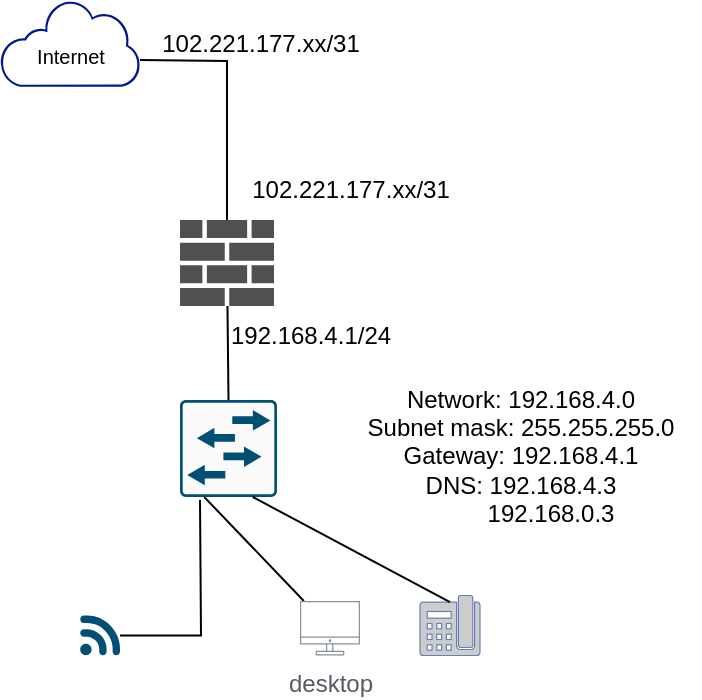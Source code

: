 <mxfile version="23.1.0" type="github">
  <diagram name="Page-1" id="ieDN78RhmptPFViyQEq6">
    <mxGraphModel dx="794" dy="414" grid="1" gridSize="10" guides="1" tooltips="1" connect="1" arrows="1" fold="1" page="1" pageScale="1" pageWidth="850" pageHeight="1100" math="0" shadow="0">
      <root>
        <mxCell id="0" />
        <mxCell id="1" parent="0" />
        <mxCell id="ikyv0bNC-03RKVHaxbpz-5" value="" style="sketch=0;aspect=fixed;pointerEvents=1;shadow=0;dashed=0;html=1;strokeColor=none;labelPosition=center;verticalLabelPosition=bottom;verticalAlign=top;align=center;fillColor=#00188D;shape=mxgraph.mscae.enterprise.internet_hollow" vertex="1" parent="1">
          <mxGeometry x="100" y="70" width="70" height="43.4" as="geometry" />
        </mxCell>
        <mxCell id="ikyv0bNC-03RKVHaxbpz-10" style="edgeStyle=orthogonalEdgeStyle;rounded=0;orthogonalLoop=1;jettySize=auto;html=1;endArrow=none;endFill=0;" edge="1" parent="1" target="ikyv0bNC-03RKVHaxbpz-8">
          <mxGeometry relative="1" as="geometry">
            <mxPoint x="70" y="270" as="targetPoint" />
            <mxPoint x="170" y="100" as="sourcePoint" />
          </mxGeometry>
        </mxCell>
        <mxCell id="ikyv0bNC-03RKVHaxbpz-6" value="&lt;font style=&quot;font-size: 10px;&quot;&gt;Internet&lt;/font&gt;" style="text;html=1;align=center;verticalAlign=middle;resizable=0;points=[];autosize=1;strokeColor=none;fillColor=none;" vertex="1" parent="1">
          <mxGeometry x="105" y="83.4" width="60" height="30" as="geometry" />
        </mxCell>
        <mxCell id="ikyv0bNC-03RKVHaxbpz-8" value="" style="sketch=0;pointerEvents=1;shadow=0;dashed=0;html=1;strokeColor=none;fillColor=#505050;labelPosition=center;verticalLabelPosition=bottom;verticalAlign=top;outlineConnect=0;align=center;shape=mxgraph.office.concepts.firewall;" vertex="1" parent="1">
          <mxGeometry x="190" y="180" width="47" height="43" as="geometry" />
        </mxCell>
        <mxCell id="ikyv0bNC-03RKVHaxbpz-25" style="rounded=0;orthogonalLoop=1;jettySize=auto;html=1;exitX=0.25;exitY=1;exitDx=0;exitDy=0;exitPerimeter=0;endArrow=none;endFill=0;" edge="1" parent="1" source="ikyv0bNC-03RKVHaxbpz-11" target="ikyv0bNC-03RKVHaxbpz-18">
          <mxGeometry relative="1" as="geometry" />
        </mxCell>
        <mxCell id="ikyv0bNC-03RKVHaxbpz-11" value="" style="sketch=0;points=[[0.015,0.015,0],[0.985,0.015,0],[0.985,0.985,0],[0.015,0.985,0],[0.25,0,0],[0.5,0,0],[0.75,0,0],[1,0.25,0],[1,0.5,0],[1,0.75,0],[0.75,1,0],[0.5,1,0],[0.25,1,0],[0,0.75,0],[0,0.5,0],[0,0.25,0]];verticalLabelPosition=bottom;html=1;verticalAlign=top;aspect=fixed;align=center;pointerEvents=1;shape=mxgraph.cisco19.rect;prIcon=l2_switch;fillColor=#FAFAFA;strokeColor=#005073;" vertex="1" parent="1">
          <mxGeometry x="190" y="270" width="48.5" height="48.5" as="geometry" />
        </mxCell>
        <mxCell id="ikyv0bNC-03RKVHaxbpz-12" style="rounded=0;orthogonalLoop=1;jettySize=auto;html=1;entryX=0.5;entryY=0;entryDx=0;entryDy=0;entryPerimeter=0;endArrow=none;endFill=0;" edge="1" parent="1" source="ikyv0bNC-03RKVHaxbpz-8" target="ikyv0bNC-03RKVHaxbpz-11">
          <mxGeometry relative="1" as="geometry" />
        </mxCell>
        <mxCell id="ikyv0bNC-03RKVHaxbpz-13" value="192.168.4.1/24" style="text;html=1;align=center;verticalAlign=middle;resizable=0;points=[];autosize=1;strokeColor=none;fillColor=none;" vertex="1" parent="1">
          <mxGeometry x="205" y="223" width="100" height="30" as="geometry" />
        </mxCell>
        <mxCell id="ikyv0bNC-03RKVHaxbpz-16" value="&lt;font style=&quot;font-size: 12px;&quot;&gt;102.221.177.xx/31&lt;/font&gt;" style="text;html=1;align=center;verticalAlign=middle;resizable=0;points=[];autosize=1;strokeColor=none;fillColor=none;" vertex="1" parent="1">
          <mxGeometry x="215" y="150" width="120" height="30" as="geometry" />
        </mxCell>
        <mxCell id="ikyv0bNC-03RKVHaxbpz-18" value="desktop" style="sketch=0;outlineConnect=0;gradientColor=none;fontColor=#545B64;strokeColor=none;fillColor=#879196;dashed=0;verticalLabelPosition=bottom;verticalAlign=top;align=center;html=1;fontSize=12;fontStyle=0;aspect=fixed;shape=mxgraph.aws4.illustration_desktop;pointerEvents=1" vertex="1" parent="1">
          <mxGeometry x="250" y="370.45" width="30" height="27.3" as="geometry" />
        </mxCell>
        <mxCell id="ikyv0bNC-03RKVHaxbpz-19" value="" style="fontColor=#0066CC;verticalAlign=top;verticalLabelPosition=bottom;labelPosition=center;align=center;html=1;outlineConnect=0;fillColor=#CCCCCC;strokeColor=#6881B3;gradientColor=none;gradientDirection=north;strokeWidth=2;shape=mxgraph.networks.phone_2;" vertex="1" parent="1">
          <mxGeometry x="310" y="367.75" width="30" height="30" as="geometry" />
        </mxCell>
        <mxCell id="ikyv0bNC-03RKVHaxbpz-20" value="" style="points=[[0.005,0.09,0],[0.08,0,0],[0.76,0.25,0],[1,0.92,0],[0.91,0.995,0],[0.57,0.995,0],[0.045,0.955,0],[0.005,0.43,0]];verticalLabelPosition=bottom;sketch=0;html=1;verticalAlign=top;aspect=fixed;align=center;pointerEvents=1;shape=mxgraph.cisco19.3g_4g_indicator;fillColor=#005073;strokeColor=none;" vertex="1" parent="1">
          <mxGeometry x="140" y="377.75" width="20" height="20" as="geometry" />
        </mxCell>
        <mxCell id="ikyv0bNC-03RKVHaxbpz-26" style="rounded=0;orthogonalLoop=1;jettySize=auto;html=1;exitX=0.75;exitY=1;exitDx=0;exitDy=0;exitPerimeter=0;entryX=0.5;entryY=0.11;entryDx=0;entryDy=0;entryPerimeter=0;endArrow=none;endFill=0;" edge="1" parent="1" source="ikyv0bNC-03RKVHaxbpz-11" target="ikyv0bNC-03RKVHaxbpz-19">
          <mxGeometry relative="1" as="geometry" />
        </mxCell>
        <mxCell id="ikyv0bNC-03RKVHaxbpz-28" style="edgeStyle=orthogonalEdgeStyle;rounded=0;orthogonalLoop=1;jettySize=auto;html=1;endArrow=none;endFill=0;" edge="1" parent="1" source="ikyv0bNC-03RKVHaxbpz-20">
          <mxGeometry relative="1" as="geometry">
            <mxPoint x="200" y="320" as="targetPoint" />
          </mxGeometry>
        </mxCell>
        <mxCell id="ikyv0bNC-03RKVHaxbpz-30" value="&lt;font style=&quot;font-size: 12px;&quot;&gt;102.221.177.xx/31&lt;/font&gt;" style="text;html=1;align=center;verticalAlign=middle;resizable=0;points=[];autosize=1;strokeColor=none;fillColor=none;" vertex="1" parent="1">
          <mxGeometry x="170" y="76.7" width="120" height="30" as="geometry" />
        </mxCell>
        <mxCell id="ikyv0bNC-03RKVHaxbpz-31" value="Network: 192.168.4.0&lt;br&gt;Subnet mask: 255.255.255.0&lt;br&gt;Gateway: 192.168.4.1&lt;br&gt;DNS: 192.168.4.3&lt;br&gt;&amp;nbsp;&amp;nbsp;&amp;nbsp;&amp;nbsp;&amp;nbsp;&amp;nbsp;&amp;nbsp;&amp;nbsp; 192.168.0.3" style="text;html=1;align=center;verticalAlign=middle;resizable=0;points=[];autosize=1;strokeColor=none;fillColor=none;" vertex="1" parent="1">
          <mxGeometry x="270" y="253" width="180" height="90" as="geometry" />
        </mxCell>
      </root>
    </mxGraphModel>
  </diagram>
</mxfile>
